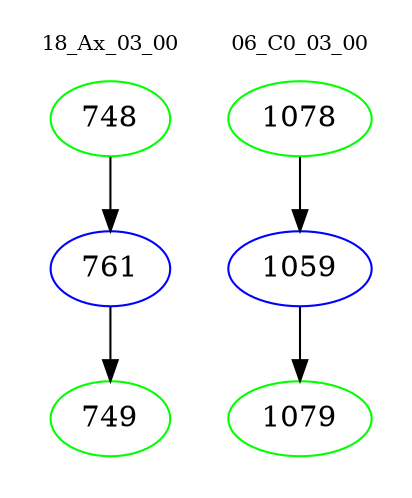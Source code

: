 digraph{
subgraph cluster_0 {
color = white
label = "18_Ax_03_00";
fontsize=10;
T0_748 [label="748", color="green"]
T0_748 -> T0_761 [color="black"]
T0_761 [label="761", color="blue"]
T0_761 -> T0_749 [color="black"]
T0_749 [label="749", color="green"]
}
subgraph cluster_1 {
color = white
label = "06_C0_03_00";
fontsize=10;
T1_1078 [label="1078", color="green"]
T1_1078 -> T1_1059 [color="black"]
T1_1059 [label="1059", color="blue"]
T1_1059 -> T1_1079 [color="black"]
T1_1079 [label="1079", color="green"]
}
}
